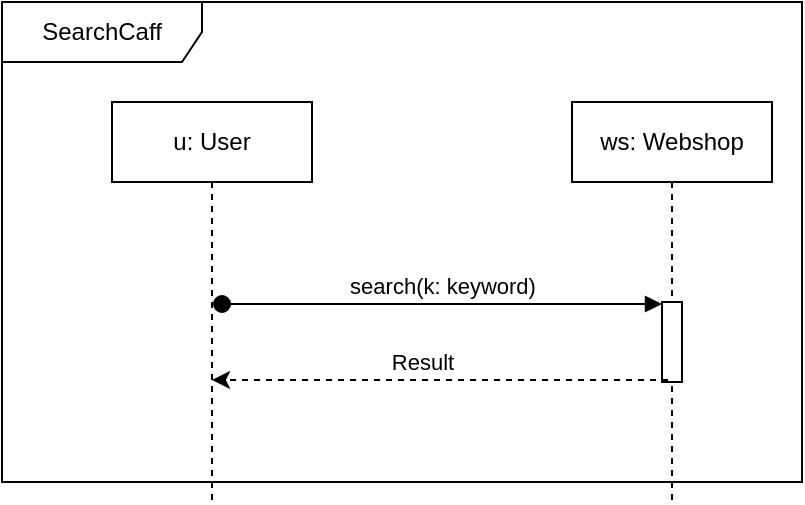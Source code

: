 <mxfile version="13.8.0" type="device"><diagram id="ljVmF7EtKu2NVygBFISB" name="Page-1"><mxGraphModel dx="2062" dy="1161" grid="1" gridSize="10" guides="1" tooltips="1" connect="1" arrows="1" fold="1" page="1" pageScale="1" pageWidth="2339" pageHeight="3300" math="0" shadow="0"><root><mxCell id="0"/><mxCell id="1" parent="0"/><mxCell id="yt7Saew8KF61svwIF1-1-3" value="SearchCaff" style="shape=umlFrame;whiteSpace=wrap;html=1;width=100;height=30;" parent="1" vertex="1"><mxGeometry x="510" y="220" width="400" height="240" as="geometry"/></mxCell><mxCell id="yt7Saew8KF61svwIF1-1-1" value="u: User" style="shape=umlLifeline;perimeter=lifelinePerimeter;whiteSpace=wrap;html=1;container=1;collapsible=0;recursiveResize=0;outlineConnect=0;" parent="1" vertex="1"><mxGeometry x="565" y="270" width="100" height="200" as="geometry"/></mxCell><mxCell id="yt7Saew8KF61svwIF1-1-2" value="ws: Webshop" style="shape=umlLifeline;perimeter=lifelinePerimeter;whiteSpace=wrap;html=1;container=1;collapsible=0;recursiveResize=0;outlineConnect=0;" parent="1" vertex="1"><mxGeometry x="795" y="270" width="100" height="200" as="geometry"/></mxCell><mxCell id="yt7Saew8KF61svwIF1-1-5" value="" style="html=1;points=[];perimeter=orthogonalPerimeter;" parent="yt7Saew8KF61svwIF1-1-2" vertex="1"><mxGeometry x="45" y="100" width="10" height="40" as="geometry"/></mxCell><mxCell id="yt7Saew8KF61svwIF1-1-6" value="search(k: keyword)" style="html=1;verticalAlign=bottom;startArrow=oval;endArrow=block;startSize=8;" parent="1" edge="1"><mxGeometry relative="1" as="geometry"><mxPoint x="620" y="371" as="sourcePoint"/><Array as="points"><mxPoint x="695" y="371"/></Array><mxPoint x="840" y="371" as="targetPoint"/></mxGeometry></mxCell><mxCell id="jokaKQCD4VF6xrzXMIXl-1" value="" style="endArrow=classic;html=1;exitX=0.3;exitY=0.975;exitDx=0;exitDy=0;exitPerimeter=0;dashed=1;" edge="1" parent="1" source="yt7Saew8KF61svwIF1-1-5" target="yt7Saew8KF61svwIF1-1-1"><mxGeometry width="50" height="50" relative="1" as="geometry"><mxPoint x="970" y="610" as="sourcePoint"/><mxPoint x="1020" y="560" as="targetPoint"/></mxGeometry></mxCell><mxCell id="jokaKQCD4VF6xrzXMIXl-2" value="Result" style="edgeLabel;html=1;align=center;verticalAlign=middle;resizable=0;points=[];" vertex="1" connectable="0" parent="jokaKQCD4VF6xrzXMIXl-1"><mxGeometry x="-0.256" y="-3" relative="1" as="geometry"><mxPoint x="-38" y="-6" as="offset"/></mxGeometry></mxCell></root></mxGraphModel></diagram></mxfile>